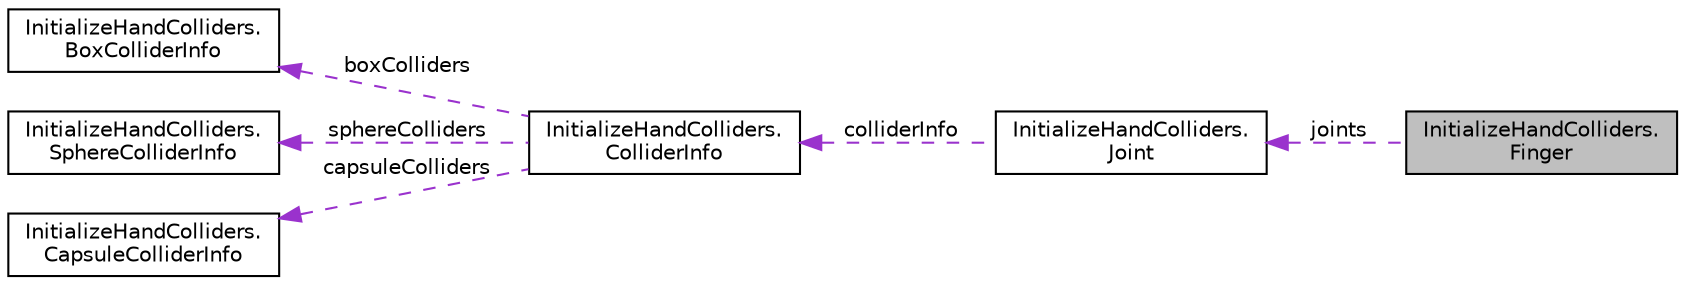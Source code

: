 digraph "InitializeHandColliders.Finger"
{
 // LATEX_PDF_SIZE
  edge [fontname="Helvetica",fontsize="10",labelfontname="Helvetica",labelfontsize="10"];
  node [fontname="Helvetica",fontsize="10",shape=record];
  rankdir="LR";
  Node1 [label="InitializeHandColliders.\lFinger",height=0.2,width=0.4,color="black", fillcolor="grey75", style="filled", fontcolor="black",tooltip=" "];
  Node2 -> Node1 [dir="back",color="darkorchid3",fontsize="10",style="dashed",label=" joints" ,fontname="Helvetica"];
  Node2 [label="InitializeHandColliders.\lJoint",height=0.2,width=0.4,color="black", fillcolor="white", style="filled",URL="$d1/d0a/class_initialize_hand_colliders_1_1_joint.html",tooltip=" "];
  Node3 -> Node2 [dir="back",color="darkorchid3",fontsize="10",style="dashed",label=" colliderInfo" ,fontname="Helvetica"];
  Node3 [label="InitializeHandColliders.\lColliderInfo",height=0.2,width=0.4,color="black", fillcolor="white", style="filled",URL="$d3/d7f/class_initialize_hand_colliders_1_1_collider_info.html",tooltip=" "];
  Node4 -> Node3 [dir="back",color="darkorchid3",fontsize="10",style="dashed",label=" boxColliders" ,fontname="Helvetica"];
  Node4 [label="InitializeHandColliders.\lBoxColliderInfo",height=0.2,width=0.4,color="black", fillcolor="white", style="filled",URL="$de/d14/class_initialize_hand_colliders_1_1_box_collider_info.html",tooltip=" "];
  Node5 -> Node3 [dir="back",color="darkorchid3",fontsize="10",style="dashed",label=" sphereColliders" ,fontname="Helvetica"];
  Node5 [label="InitializeHandColliders.\lSphereColliderInfo",height=0.2,width=0.4,color="black", fillcolor="white", style="filled",URL="$d5/d9e/class_initialize_hand_colliders_1_1_sphere_collider_info.html",tooltip=" "];
  Node6 -> Node3 [dir="back",color="darkorchid3",fontsize="10",style="dashed",label=" capsuleColliders" ,fontname="Helvetica"];
  Node6 [label="InitializeHandColliders.\lCapsuleColliderInfo",height=0.2,width=0.4,color="black", fillcolor="white", style="filled",URL="$d5/dda/class_initialize_hand_colliders_1_1_capsule_collider_info.html",tooltip=" "];
}
